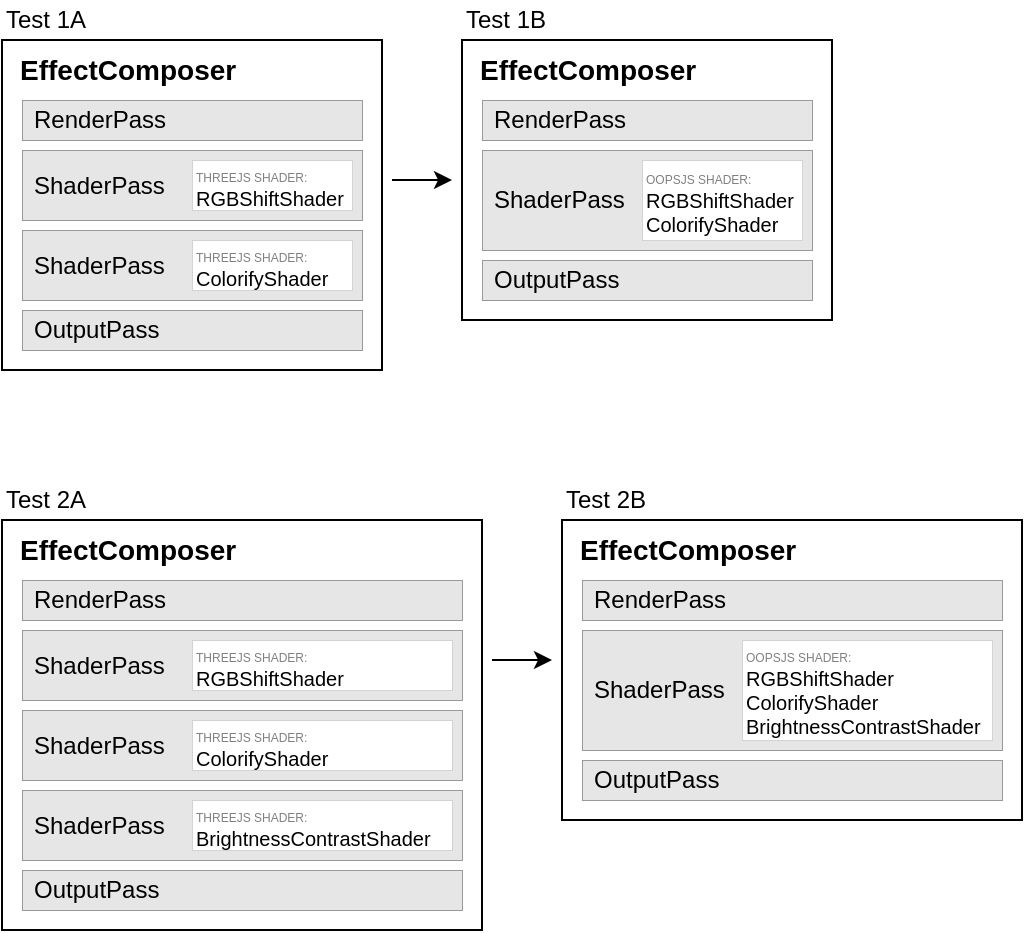 <mxfile version="22.1.2" type="device">
  <diagram name="Page-1" id="CyPKNQ1HU_vYMt_n4ujV">
    <mxGraphModel dx="714" dy="430" grid="1" gridSize="10" guides="1" tooltips="1" connect="1" arrows="1" fold="1" page="1" pageScale="1" pageWidth="583" pageHeight="413" math="0" shadow="0">
      <root>
        <mxCell id="0" />
        <mxCell id="1" parent="0" />
        <mxCell id="dVzY-ISP-nyTnl-DAH4u-1" value="EffectComposer" style="rounded=0;whiteSpace=wrap;html=1;fillColor=#FFFFFF;align=left;fontSize=14;verticalAlign=top;fontStyle=1;arcSize=5;spacingLeft=7;glass=0;" parent="1" vertex="1">
          <mxGeometry x="80" y="40" width="190" height="165" as="geometry" />
        </mxCell>
        <mxCell id="dVzY-ISP-nyTnl-DAH4u-3" value="RenderPass" style="rounded=0;whiteSpace=wrap;html=1;fillColor=#E6E6E6;align=left;strokeColor=#999999;strokeWidth=0.5;spacingLeft=4;glass=0;" parent="1" vertex="1">
          <mxGeometry x="90" y="70" width="170" height="20" as="geometry" />
        </mxCell>
        <mxCell id="dVzY-ISP-nyTnl-DAH4u-5" value="ShaderPass" style="rounded=0;whiteSpace=wrap;html=1;fillColor=#E6E6E6;align=left;strokeColor=#999999;strokeWidth=0.5;arcSize=8;spacingLeft=4;glass=0;" parent="1" vertex="1">
          <mxGeometry x="90" y="95" width="170" height="35" as="geometry" />
        </mxCell>
        <mxCell id="dVzY-ISP-nyTnl-DAH4u-7" value="&lt;div style=&quot;&quot;&gt;&lt;span style=&quot;font-size: 6px; background-color: initial;&quot;&gt;&lt;font color=&quot;#808080&quot;&gt;THREEJS SHADER:&lt;/font&gt;&lt;/span&gt;&lt;/div&gt;RGBShiftShader" style="rounded=0;whiteSpace=wrap;html=1;fillColor=#FFFFFF;align=left;strokeColor=#B3B3B3;strokeWidth=0.5;dashed=1;dashPattern=1 1;fontSize=10;glass=0;" parent="1" vertex="1">
          <mxGeometry x="175" y="100" width="80" height="25" as="geometry" />
        </mxCell>
        <mxCell id="dVzY-ISP-nyTnl-DAH4u-8" value="ShaderPass" style="rounded=0;whiteSpace=wrap;html=1;fillColor=#E6E6E6;align=left;strokeColor=#999999;strokeWidth=0.5;arcSize=10;spacingLeft=4;glass=0;" parent="1" vertex="1">
          <mxGeometry x="90" y="135" width="170" height="35" as="geometry" />
        </mxCell>
        <mxCell id="dVzY-ISP-nyTnl-DAH4u-9" value="&lt;font style=&quot;font-size: 6px;&quot; color=&quot;#808080&quot;&gt;THREEJS SHADER:&lt;/font&gt;&lt;br&gt;ColorifyShader" style="rounded=0;whiteSpace=wrap;html=1;fillColor=#FFFFFF;align=left;strokeColor=#B3B3B3;strokeWidth=0.5;dashed=1;dashPattern=1 1;fontSize=10;glass=0;" parent="1" vertex="1">
          <mxGeometry x="175" y="140" width="80" height="25" as="geometry" />
        </mxCell>
        <mxCell id="dVzY-ISP-nyTnl-DAH4u-10" value="OutputPass" style="rounded=0;whiteSpace=wrap;html=1;fillColor=#E6E6E6;align=left;strokeColor=#999999;strokeWidth=0.5;spacingLeft=4;glass=0;" parent="1" vertex="1">
          <mxGeometry x="90" y="175" width="170" height="20" as="geometry" />
        </mxCell>
        <mxCell id="dVzY-ISP-nyTnl-DAH4u-11" value="EffectComposer" style="rounded=0;whiteSpace=wrap;html=1;fillColor=#FFFFFF;align=left;fontSize=14;fontStyle=1;verticalAlign=top;spacingLeft=7;glass=0;" parent="1" vertex="1">
          <mxGeometry x="310" y="40" width="185" height="140" as="geometry" />
        </mxCell>
        <mxCell id="dVzY-ISP-nyTnl-DAH4u-13" value="RenderPass" style="rounded=0;whiteSpace=wrap;html=1;fillColor=#E6E6E6;align=left;strokeColor=#999999;strokeWidth=0.5;spacingLeft=4;glass=0;" parent="1" vertex="1">
          <mxGeometry x="320" y="70" width="165" height="20" as="geometry" />
        </mxCell>
        <mxCell id="dVzY-ISP-nyTnl-DAH4u-14" value="ShaderPass" style="rounded=0;whiteSpace=wrap;html=1;fillColor=#E6E6E6;align=left;strokeColor=#999999;strokeWidth=0.5;arcSize=6;spacingLeft=4;glass=0;" parent="1" vertex="1">
          <mxGeometry x="320" y="95" width="165" height="50" as="geometry" />
        </mxCell>
        <mxCell id="dVzY-ISP-nyTnl-DAH4u-18" value="OutputPass" style="rounded=0;whiteSpace=wrap;html=1;fillColor=#E6E6E6;align=left;strokeColor=#999999;strokeWidth=0.5;spacingLeft=4;glass=0;" parent="1" vertex="1">
          <mxGeometry x="320" y="150" width="165" height="20" as="geometry" />
        </mxCell>
        <mxCell id="dVzY-ISP-nyTnl-DAH4u-41" value="&lt;font style=&quot;font-size: 6px;&quot; color=&quot;#808080&quot;&gt;OOPSJS SHADER:&lt;/font&gt;&lt;br&gt;RGBShiftShader&lt;br&gt;ColorifyShader" style="rounded=0;whiteSpace=wrap;html=1;fillColor=#FFFFFF;align=left;strokeColor=#B3B3B3;strokeWidth=0.5;dashed=1;dashPattern=1 1;fontSize=10;glass=0;" parent="1" vertex="1">
          <mxGeometry x="400" y="100" width="80" height="40" as="geometry" />
        </mxCell>
        <mxCell id="dVzY-ISP-nyTnl-DAH4u-46" value="" style="endArrow=classic;html=1;rounded=0;" parent="1" edge="1">
          <mxGeometry width="50" height="50" relative="1" as="geometry">
            <mxPoint x="275" y="110" as="sourcePoint" />
            <mxPoint x="305" y="110" as="targetPoint" />
          </mxGeometry>
        </mxCell>
        <mxCell id="dVzY-ISP-nyTnl-DAH4u-48" value="Test 1A" style="text;html=1;strokeColor=none;fillColor=none;align=left;verticalAlign=middle;whiteSpace=wrap;rounded=0;" parent="1" vertex="1">
          <mxGeometry x="80" y="20" width="60" height="20" as="geometry" />
        </mxCell>
        <mxCell id="dVzY-ISP-nyTnl-DAH4u-49" value="Test 1B" style="text;html=1;strokeColor=none;fillColor=none;align=left;verticalAlign=middle;whiteSpace=wrap;rounded=0;" parent="1" vertex="1">
          <mxGeometry x="310" y="20" width="60" height="20" as="geometry" />
        </mxCell>
        <mxCell id="LNhnB2jVi7hmLSDCqyhb-1" value="EffectComposer" style="rounded=0;whiteSpace=wrap;html=1;fillColor=#FFFFFF;align=left;fontSize=14;verticalAlign=top;fontStyle=1;arcSize=5;spacingLeft=7;glass=0;" vertex="1" parent="1">
          <mxGeometry x="80" y="280" width="240" height="205" as="geometry" />
        </mxCell>
        <mxCell id="LNhnB2jVi7hmLSDCqyhb-2" value="RenderPass" style="rounded=0;whiteSpace=wrap;html=1;fillColor=#E6E6E6;align=left;strokeColor=#999999;strokeWidth=0.5;spacingLeft=4;glass=0;" vertex="1" parent="1">
          <mxGeometry x="90" y="310" width="220" height="20" as="geometry" />
        </mxCell>
        <mxCell id="LNhnB2jVi7hmLSDCqyhb-3" value="ShaderPass" style="rounded=0;whiteSpace=wrap;html=1;fillColor=#E6E6E6;align=left;strokeColor=#999999;strokeWidth=0.5;arcSize=8;spacingLeft=4;glass=0;" vertex="1" parent="1">
          <mxGeometry x="90" y="335" width="220" height="35" as="geometry" />
        </mxCell>
        <mxCell id="LNhnB2jVi7hmLSDCqyhb-4" value="&lt;div style=&quot;&quot;&gt;&lt;span style=&quot;font-size: 6px; background-color: initial;&quot;&gt;&lt;font color=&quot;#808080&quot;&gt;THREEJS SHADER:&lt;/font&gt;&lt;/span&gt;&lt;/div&gt;RGBShiftShader" style="rounded=0;whiteSpace=wrap;html=1;fillColor=#FFFFFF;align=left;strokeColor=#B3B3B3;strokeWidth=0.5;dashed=1;dashPattern=1 1;fontSize=10;glass=0;" vertex="1" parent="1">
          <mxGeometry x="175" y="340" width="130" height="25" as="geometry" />
        </mxCell>
        <mxCell id="LNhnB2jVi7hmLSDCqyhb-5" value="ShaderPass" style="rounded=0;whiteSpace=wrap;html=1;fillColor=#E6E6E6;align=left;strokeColor=#999999;strokeWidth=0.5;arcSize=10;spacingLeft=4;glass=0;" vertex="1" parent="1">
          <mxGeometry x="90" y="415" width="220" height="35" as="geometry" />
        </mxCell>
        <mxCell id="LNhnB2jVi7hmLSDCqyhb-6" value="&lt;font style=&quot;font-size: 6px;&quot; color=&quot;#808080&quot;&gt;THREEJS SHADER:&lt;/font&gt;&lt;br&gt;BrightnessContrastShader" style="rounded=0;whiteSpace=wrap;html=1;fillColor=#FFFFFF;align=left;strokeColor=#B3B3B3;strokeWidth=0.5;dashed=1;dashPattern=1 1;fontSize=10;glass=0;" vertex="1" parent="1">
          <mxGeometry x="175" y="420" width="130" height="25" as="geometry" />
        </mxCell>
        <mxCell id="LNhnB2jVi7hmLSDCqyhb-7" value="OutputPass" style="rounded=0;whiteSpace=wrap;html=1;fillColor=#E6E6E6;align=left;strokeColor=#999999;strokeWidth=0.5;spacingLeft=4;glass=0;" vertex="1" parent="1">
          <mxGeometry x="90" y="455" width="220" height="20" as="geometry" />
        </mxCell>
        <mxCell id="LNhnB2jVi7hmLSDCqyhb-8" value="EffectComposer" style="rounded=0;whiteSpace=wrap;html=1;fillColor=#FFFFFF;align=left;fontSize=14;fontStyle=1;verticalAlign=top;spacingLeft=7;glass=0;" vertex="1" parent="1">
          <mxGeometry x="360" y="280" width="230" height="150" as="geometry" />
        </mxCell>
        <mxCell id="LNhnB2jVi7hmLSDCqyhb-9" value="RenderPass" style="rounded=0;whiteSpace=wrap;html=1;fillColor=#E6E6E6;align=left;strokeColor=#999999;strokeWidth=0.5;spacingLeft=4;glass=0;" vertex="1" parent="1">
          <mxGeometry x="370" y="310" width="210" height="20" as="geometry" />
        </mxCell>
        <mxCell id="LNhnB2jVi7hmLSDCqyhb-10" value="ShaderPass" style="rounded=0;whiteSpace=wrap;html=1;fillColor=#E6E6E6;align=left;strokeColor=#999999;strokeWidth=0.5;arcSize=6;spacingLeft=4;glass=0;" vertex="1" parent="1">
          <mxGeometry x="370" y="335" width="210" height="60" as="geometry" />
        </mxCell>
        <mxCell id="LNhnB2jVi7hmLSDCqyhb-11" value="OutputPass" style="rounded=0;whiteSpace=wrap;html=1;fillColor=#E6E6E6;align=left;strokeColor=#999999;strokeWidth=0.5;spacingLeft=4;glass=0;" vertex="1" parent="1">
          <mxGeometry x="370" y="400" width="210" height="20" as="geometry" />
        </mxCell>
        <mxCell id="LNhnB2jVi7hmLSDCqyhb-12" value="&lt;font style=&quot;font-size: 6px;&quot; color=&quot;#808080&quot;&gt;OOPSJS SHADER:&lt;/font&gt;&lt;br&gt;RGBShiftShader&lt;br&gt;ColorifyShader&lt;br&gt;BrightnessContrastShader" style="rounded=0;whiteSpace=wrap;html=1;fillColor=#FFFFFF;align=left;strokeColor=#B3B3B3;strokeWidth=0.5;dashed=1;dashPattern=1 1;fontSize=10;glass=0;" vertex="1" parent="1">
          <mxGeometry x="450" y="340" width="125" height="50" as="geometry" />
        </mxCell>
        <mxCell id="LNhnB2jVi7hmLSDCqyhb-13" value="" style="endArrow=classic;html=1;rounded=0;" edge="1" parent="1">
          <mxGeometry width="50" height="50" relative="1" as="geometry">
            <mxPoint x="325" y="350" as="sourcePoint" />
            <mxPoint x="355" y="350" as="targetPoint" />
          </mxGeometry>
        </mxCell>
        <mxCell id="LNhnB2jVi7hmLSDCqyhb-14" value="Test 2A" style="text;html=1;strokeColor=none;fillColor=none;align=left;verticalAlign=middle;whiteSpace=wrap;rounded=0;" vertex="1" parent="1">
          <mxGeometry x="80" y="260" width="60" height="20" as="geometry" />
        </mxCell>
        <mxCell id="LNhnB2jVi7hmLSDCqyhb-15" value="Test 2B" style="text;html=1;strokeColor=none;fillColor=none;align=left;verticalAlign=middle;whiteSpace=wrap;rounded=0;" vertex="1" parent="1">
          <mxGeometry x="360" y="260" width="60" height="20" as="geometry" />
        </mxCell>
        <mxCell id="LNhnB2jVi7hmLSDCqyhb-18" value="ShaderPass" style="rounded=0;whiteSpace=wrap;html=1;fillColor=#E6E6E6;align=left;strokeColor=#999999;strokeWidth=0.5;arcSize=10;spacingLeft=4;glass=0;" vertex="1" parent="1">
          <mxGeometry x="90" y="375" width="220" height="35" as="geometry" />
        </mxCell>
        <mxCell id="LNhnB2jVi7hmLSDCqyhb-19" value="&lt;font style=&quot;font-size: 6px;&quot; color=&quot;#808080&quot;&gt;THREEJS SHADER:&lt;/font&gt;&lt;br&gt;ColorifyShader" style="rounded=0;whiteSpace=wrap;html=1;fillColor=#FFFFFF;align=left;strokeColor=#B3B3B3;strokeWidth=0.5;dashed=1;dashPattern=1 1;fontSize=10;glass=0;" vertex="1" parent="1">
          <mxGeometry x="175" y="380" width="130" height="25" as="geometry" />
        </mxCell>
      </root>
    </mxGraphModel>
  </diagram>
</mxfile>

